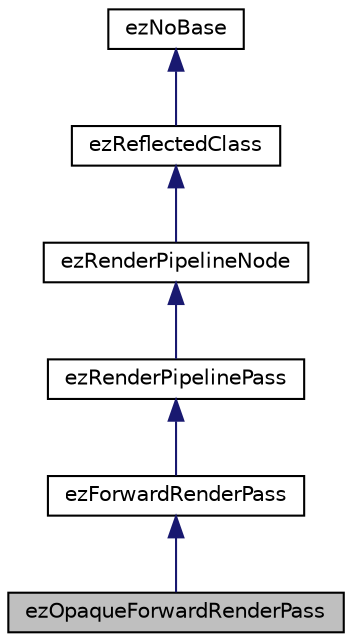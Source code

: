 digraph "ezOpaqueForwardRenderPass"
{
 // LATEX_PDF_SIZE
  edge [fontname="Helvetica",fontsize="10",labelfontname="Helvetica",labelfontsize="10"];
  node [fontname="Helvetica",fontsize="10",shape=record];
  Node1 [label="ezOpaqueForwardRenderPass",height=0.2,width=0.4,color="black", fillcolor="grey75", style="filled", fontcolor="black",tooltip="A forward render pass that renders all opaque objects into the color target."];
  Node2 -> Node1 [dir="back",color="midnightblue",fontsize="10",style="solid",fontname="Helvetica"];
  Node2 [label="ezForwardRenderPass",height=0.2,width=0.4,color="black", fillcolor="white", style="filled",URL="$df/da0/classez_forward_render_pass.htm",tooltip="A standard forward render pass that renders into the color target."];
  Node3 -> Node2 [dir="back",color="midnightblue",fontsize="10",style="solid",fontname="Helvetica"];
  Node3 [label="ezRenderPipelinePass",height=0.2,width=0.4,color="black", fillcolor="white", style="filled",URL="$d1/d0d/classez_render_pipeline_pass.htm",tooltip=" "];
  Node4 -> Node3 [dir="back",color="midnightblue",fontsize="10",style="solid",fontname="Helvetica"];
  Node4 [label="ezRenderPipelineNode",height=0.2,width=0.4,color="black", fillcolor="white", style="filled",URL="$de/dd2/classez_render_pipeline_node.htm",tooltip=" "];
  Node5 -> Node4 [dir="back",color="midnightblue",fontsize="10",style="solid",fontname="Helvetica"];
  Node5 [label="ezReflectedClass",height=0.2,width=0.4,color="black", fillcolor="white", style="filled",URL="$db/d45/classez_reflected_class.htm",tooltip="All classes that should be dynamically reflectable, need to be derived from this base class."];
  Node6 -> Node5 [dir="back",color="midnightblue",fontsize="10",style="solid",fontname="Helvetica"];
  Node6 [label="ezNoBase",height=0.2,width=0.4,color="black", fillcolor="white", style="filled",URL="$d4/d02/classez_no_base.htm",tooltip="Dummy type to pass to templates and macros that expect a base type for a class that has no base."];
}
